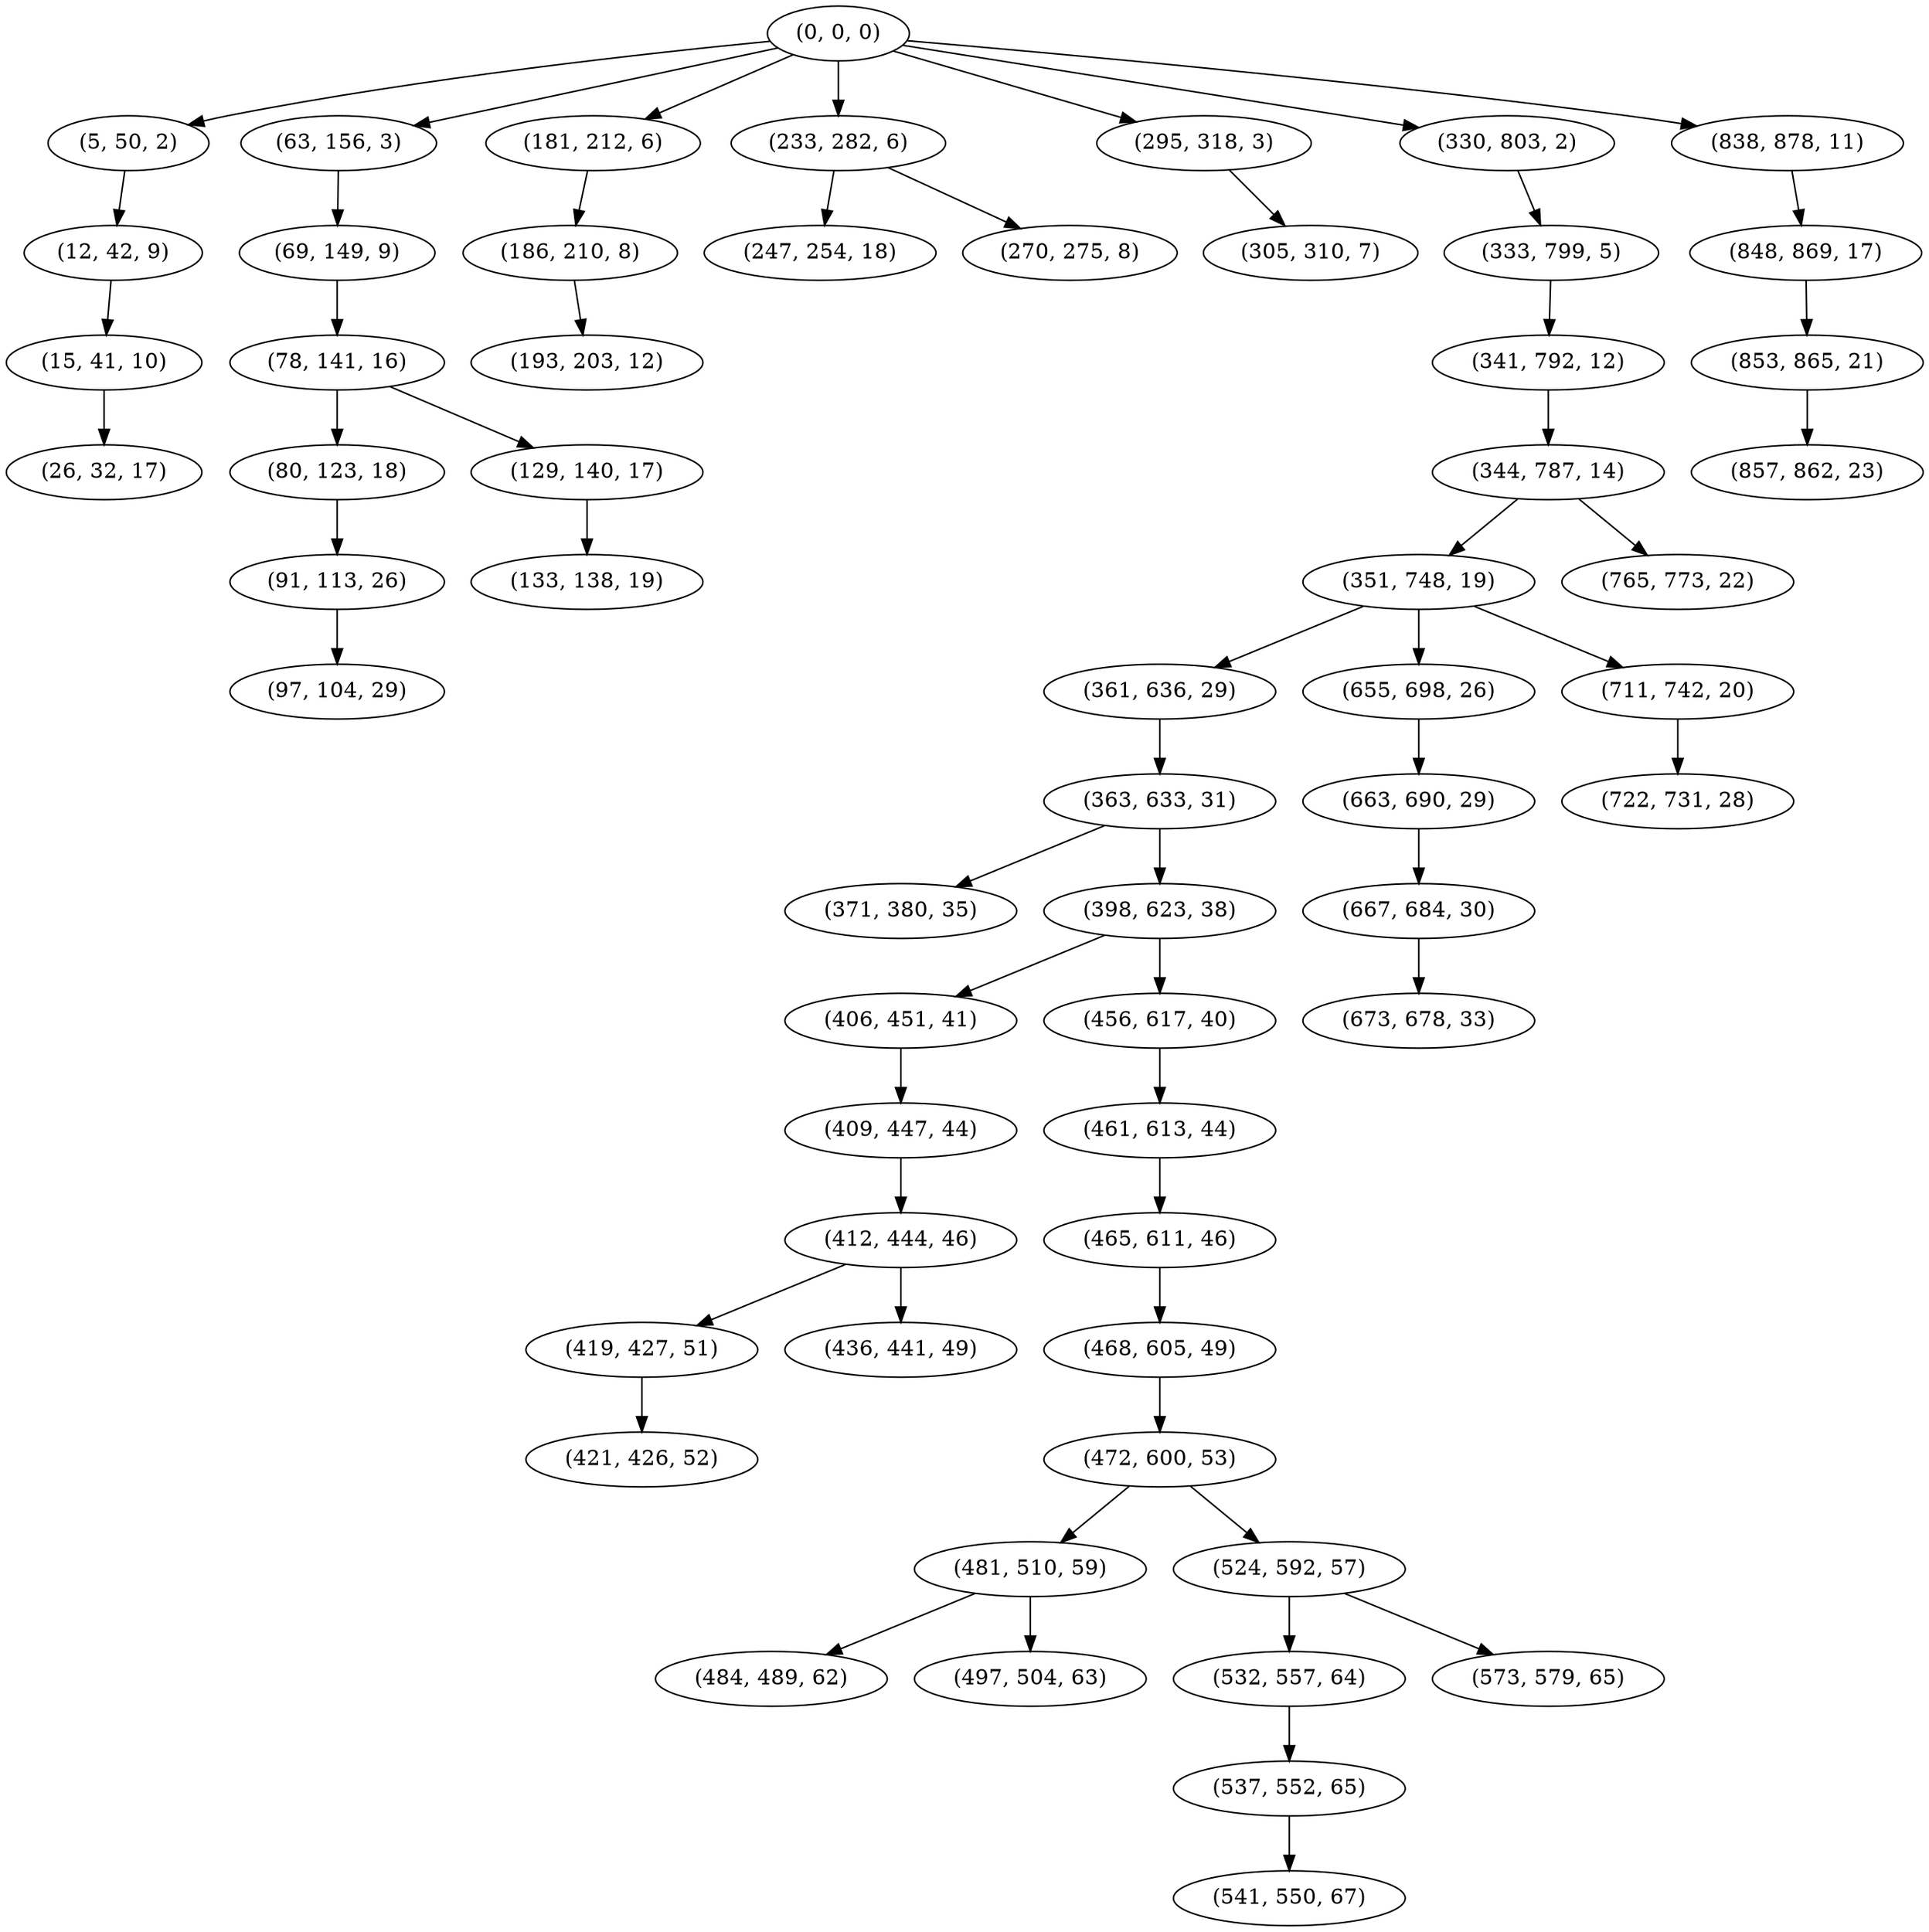 digraph tree {
    "(0, 0, 0)";
    "(5, 50, 2)";
    "(12, 42, 9)";
    "(15, 41, 10)";
    "(26, 32, 17)";
    "(63, 156, 3)";
    "(69, 149, 9)";
    "(78, 141, 16)";
    "(80, 123, 18)";
    "(91, 113, 26)";
    "(97, 104, 29)";
    "(129, 140, 17)";
    "(133, 138, 19)";
    "(181, 212, 6)";
    "(186, 210, 8)";
    "(193, 203, 12)";
    "(233, 282, 6)";
    "(247, 254, 18)";
    "(270, 275, 8)";
    "(295, 318, 3)";
    "(305, 310, 7)";
    "(330, 803, 2)";
    "(333, 799, 5)";
    "(341, 792, 12)";
    "(344, 787, 14)";
    "(351, 748, 19)";
    "(361, 636, 29)";
    "(363, 633, 31)";
    "(371, 380, 35)";
    "(398, 623, 38)";
    "(406, 451, 41)";
    "(409, 447, 44)";
    "(412, 444, 46)";
    "(419, 427, 51)";
    "(421, 426, 52)";
    "(436, 441, 49)";
    "(456, 617, 40)";
    "(461, 613, 44)";
    "(465, 611, 46)";
    "(468, 605, 49)";
    "(472, 600, 53)";
    "(481, 510, 59)";
    "(484, 489, 62)";
    "(497, 504, 63)";
    "(524, 592, 57)";
    "(532, 557, 64)";
    "(537, 552, 65)";
    "(541, 550, 67)";
    "(573, 579, 65)";
    "(655, 698, 26)";
    "(663, 690, 29)";
    "(667, 684, 30)";
    "(673, 678, 33)";
    "(711, 742, 20)";
    "(722, 731, 28)";
    "(765, 773, 22)";
    "(838, 878, 11)";
    "(848, 869, 17)";
    "(853, 865, 21)";
    "(857, 862, 23)";
    "(0, 0, 0)" -> "(5, 50, 2)";
    "(0, 0, 0)" -> "(63, 156, 3)";
    "(0, 0, 0)" -> "(181, 212, 6)";
    "(0, 0, 0)" -> "(233, 282, 6)";
    "(0, 0, 0)" -> "(295, 318, 3)";
    "(0, 0, 0)" -> "(330, 803, 2)";
    "(0, 0, 0)" -> "(838, 878, 11)";
    "(5, 50, 2)" -> "(12, 42, 9)";
    "(12, 42, 9)" -> "(15, 41, 10)";
    "(15, 41, 10)" -> "(26, 32, 17)";
    "(63, 156, 3)" -> "(69, 149, 9)";
    "(69, 149, 9)" -> "(78, 141, 16)";
    "(78, 141, 16)" -> "(80, 123, 18)";
    "(78, 141, 16)" -> "(129, 140, 17)";
    "(80, 123, 18)" -> "(91, 113, 26)";
    "(91, 113, 26)" -> "(97, 104, 29)";
    "(129, 140, 17)" -> "(133, 138, 19)";
    "(181, 212, 6)" -> "(186, 210, 8)";
    "(186, 210, 8)" -> "(193, 203, 12)";
    "(233, 282, 6)" -> "(247, 254, 18)";
    "(233, 282, 6)" -> "(270, 275, 8)";
    "(295, 318, 3)" -> "(305, 310, 7)";
    "(330, 803, 2)" -> "(333, 799, 5)";
    "(333, 799, 5)" -> "(341, 792, 12)";
    "(341, 792, 12)" -> "(344, 787, 14)";
    "(344, 787, 14)" -> "(351, 748, 19)";
    "(344, 787, 14)" -> "(765, 773, 22)";
    "(351, 748, 19)" -> "(361, 636, 29)";
    "(351, 748, 19)" -> "(655, 698, 26)";
    "(351, 748, 19)" -> "(711, 742, 20)";
    "(361, 636, 29)" -> "(363, 633, 31)";
    "(363, 633, 31)" -> "(371, 380, 35)";
    "(363, 633, 31)" -> "(398, 623, 38)";
    "(398, 623, 38)" -> "(406, 451, 41)";
    "(398, 623, 38)" -> "(456, 617, 40)";
    "(406, 451, 41)" -> "(409, 447, 44)";
    "(409, 447, 44)" -> "(412, 444, 46)";
    "(412, 444, 46)" -> "(419, 427, 51)";
    "(412, 444, 46)" -> "(436, 441, 49)";
    "(419, 427, 51)" -> "(421, 426, 52)";
    "(456, 617, 40)" -> "(461, 613, 44)";
    "(461, 613, 44)" -> "(465, 611, 46)";
    "(465, 611, 46)" -> "(468, 605, 49)";
    "(468, 605, 49)" -> "(472, 600, 53)";
    "(472, 600, 53)" -> "(481, 510, 59)";
    "(472, 600, 53)" -> "(524, 592, 57)";
    "(481, 510, 59)" -> "(484, 489, 62)";
    "(481, 510, 59)" -> "(497, 504, 63)";
    "(524, 592, 57)" -> "(532, 557, 64)";
    "(524, 592, 57)" -> "(573, 579, 65)";
    "(532, 557, 64)" -> "(537, 552, 65)";
    "(537, 552, 65)" -> "(541, 550, 67)";
    "(655, 698, 26)" -> "(663, 690, 29)";
    "(663, 690, 29)" -> "(667, 684, 30)";
    "(667, 684, 30)" -> "(673, 678, 33)";
    "(711, 742, 20)" -> "(722, 731, 28)";
    "(838, 878, 11)" -> "(848, 869, 17)";
    "(848, 869, 17)" -> "(853, 865, 21)";
    "(853, 865, 21)" -> "(857, 862, 23)";
}
